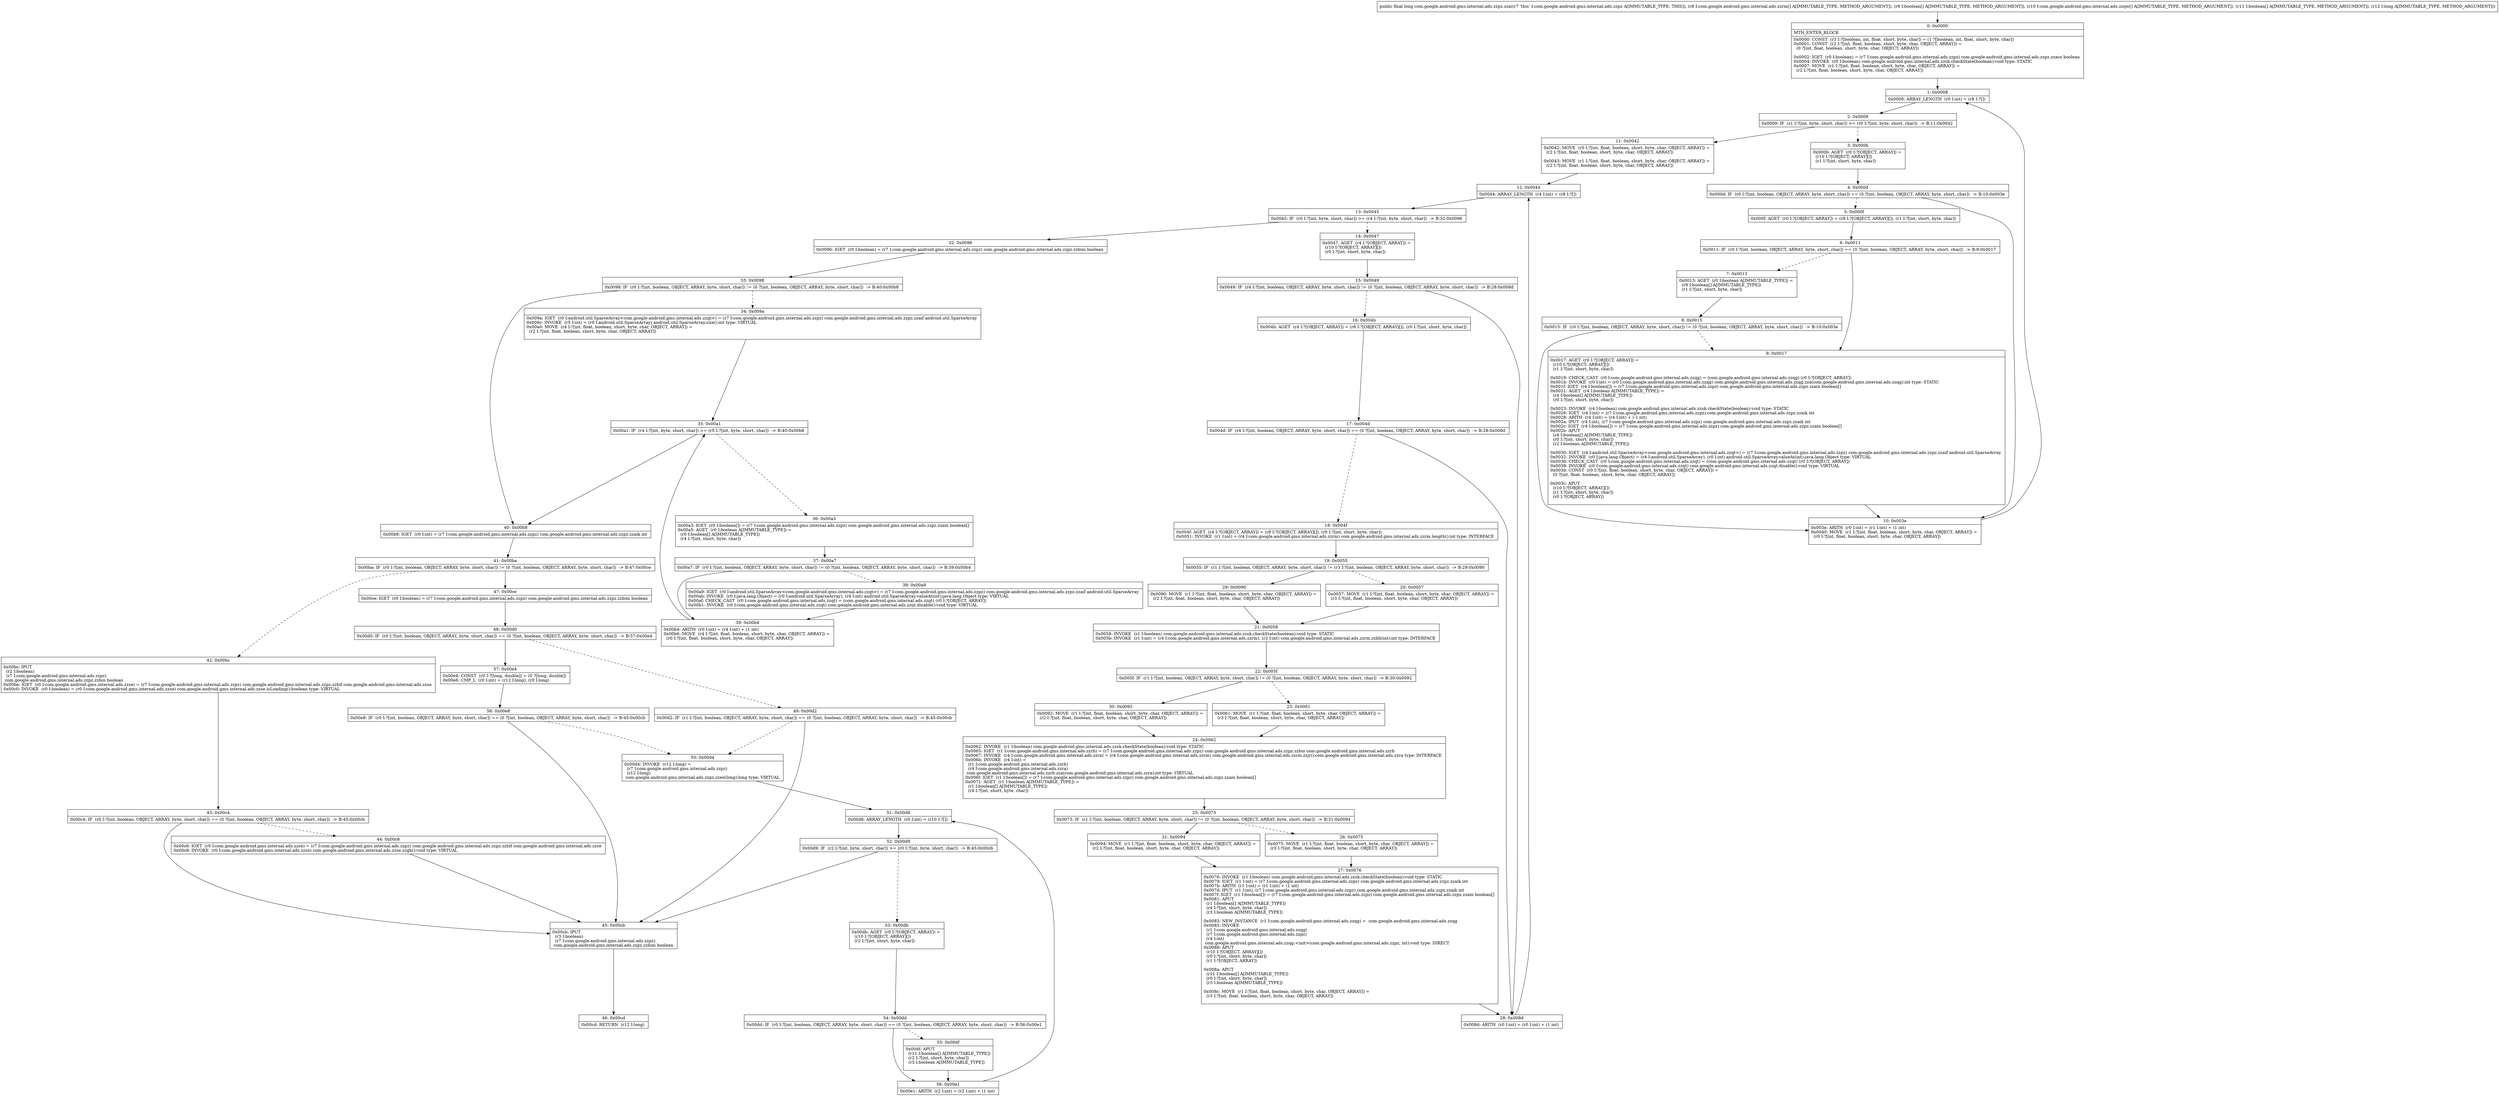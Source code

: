 digraph "CFG forcom.google.android.gms.internal.ads.zzpz.zza([Lcom\/google\/android\/gms\/internal\/ads\/zzrm;[Z[Lcom\/google\/android\/gms\/internal\/ads\/zzqw;[ZJ)J" {
Node_0 [shape=record,label="{0\:\ 0x0000|MTH_ENTER_BLOCK\l|0x0000: CONST  (r3 I:?[boolean, int, float, short, byte, char]) = (1 ?[boolean, int, float, short, byte, char]) \l0x0001: CONST  (r2 I:?[int, float, boolean, short, byte, char, OBJECT, ARRAY]) = \l  (0 ?[int, float, boolean, short, byte, char, OBJECT, ARRAY])\l \l0x0002: IGET  (r0 I:boolean) = (r7 I:com.google.android.gms.internal.ads.zzpz) com.google.android.gms.internal.ads.zzpz.zzacs boolean \l0x0004: INVOKE  (r0 I:boolean) com.google.android.gms.internal.ads.zzsk.checkState(boolean):void type: STATIC \l0x0007: MOVE  (r1 I:?[int, float, boolean, short, byte, char, OBJECT, ARRAY]) = \l  (r2 I:?[int, float, boolean, short, byte, char, OBJECT, ARRAY])\l \l}"];
Node_1 [shape=record,label="{1\:\ 0x0008|0x0008: ARRAY_LENGTH  (r0 I:int) = (r8 I:?[]) \l}"];
Node_2 [shape=record,label="{2\:\ 0x0009|0x0009: IF  (r1 I:?[int, byte, short, char]) \>= (r0 I:?[int, byte, short, char])  \-\> B:11:0x0042 \l}"];
Node_3 [shape=record,label="{3\:\ 0x000b|0x000b: AGET  (r0 I:?[OBJECT, ARRAY]) = \l  (r10 I:?[OBJECT, ARRAY][])\l  (r1 I:?[int, short, byte, char])\l \l}"];
Node_4 [shape=record,label="{4\:\ 0x000d|0x000d: IF  (r0 I:?[int, boolean, OBJECT, ARRAY, byte, short, char]) == (0 ?[int, boolean, OBJECT, ARRAY, byte, short, char])  \-\> B:10:0x003e \l}"];
Node_5 [shape=record,label="{5\:\ 0x000f|0x000f: AGET  (r0 I:?[OBJECT, ARRAY]) = (r8 I:?[OBJECT, ARRAY][]), (r1 I:?[int, short, byte, char]) \l}"];
Node_6 [shape=record,label="{6\:\ 0x0011|0x0011: IF  (r0 I:?[int, boolean, OBJECT, ARRAY, byte, short, char]) == (0 ?[int, boolean, OBJECT, ARRAY, byte, short, char])  \-\> B:9:0x0017 \l}"];
Node_7 [shape=record,label="{7\:\ 0x0013|0x0013: AGET  (r0 I:boolean A[IMMUTABLE_TYPE]) = \l  (r9 I:boolean[] A[IMMUTABLE_TYPE])\l  (r1 I:?[int, short, byte, char])\l \l}"];
Node_8 [shape=record,label="{8\:\ 0x0015|0x0015: IF  (r0 I:?[int, boolean, OBJECT, ARRAY, byte, short, char]) != (0 ?[int, boolean, OBJECT, ARRAY, byte, short, char])  \-\> B:10:0x003e \l}"];
Node_9 [shape=record,label="{9\:\ 0x0017|0x0017: AGET  (r0 I:?[OBJECT, ARRAY]) = \l  (r10 I:?[OBJECT, ARRAY][])\l  (r1 I:?[int, short, byte, char])\l \l0x0019: CHECK_CAST  (r0 I:com.google.android.gms.internal.ads.zzqg) = (com.google.android.gms.internal.ads.zzqg) (r0 I:?[OBJECT, ARRAY]) \l0x001b: INVOKE  (r0 I:int) = (r0 I:com.google.android.gms.internal.ads.zzqg) com.google.android.gms.internal.ads.zzqg.zza(com.google.android.gms.internal.ads.zzqg):int type: STATIC \l0x001f: IGET  (r4 I:boolean[]) = (r7 I:com.google.android.gms.internal.ads.zzpz) com.google.android.gms.internal.ads.zzpz.zzain boolean[] \l0x0021: AGET  (r4 I:boolean A[IMMUTABLE_TYPE]) = \l  (r4 I:boolean[] A[IMMUTABLE_TYPE])\l  (r0 I:?[int, short, byte, char])\l \l0x0023: INVOKE  (r4 I:boolean) com.google.android.gms.internal.ads.zzsk.checkState(boolean):void type: STATIC \l0x0026: IGET  (r4 I:int) = (r7 I:com.google.android.gms.internal.ads.zzpz) com.google.android.gms.internal.ads.zzpz.zzaik int \l0x0028: ARITH  (r4 I:int) = (r4 I:int) + (\-1 int) \l0x002a: IPUT  (r4 I:int), (r7 I:com.google.android.gms.internal.ads.zzpz) com.google.android.gms.internal.ads.zzpz.zzaik int \l0x002c: IGET  (r4 I:boolean[]) = (r7 I:com.google.android.gms.internal.ads.zzpz) com.google.android.gms.internal.ads.zzpz.zzain boolean[] \l0x002e: APUT  \l  (r4 I:boolean[] A[IMMUTABLE_TYPE])\l  (r0 I:?[int, short, byte, char])\l  (r2 I:boolean A[IMMUTABLE_TYPE])\l \l0x0030: IGET  (r4 I:android.util.SparseArray\<com.google.android.gms.internal.ads.zzqt\>) = (r7 I:com.google.android.gms.internal.ads.zzpz) com.google.android.gms.internal.ads.zzpz.zzaif android.util.SparseArray \l0x0032: INVOKE  (r0 I:java.lang.Object) = (r4 I:android.util.SparseArray), (r0 I:int) android.util.SparseArray.valueAt(int):java.lang.Object type: VIRTUAL \l0x0036: CHECK_CAST  (r0 I:com.google.android.gms.internal.ads.zzqt) = (com.google.android.gms.internal.ads.zzqt) (r0 I:?[OBJECT, ARRAY]) \l0x0038: INVOKE  (r0 I:com.google.android.gms.internal.ads.zzqt) com.google.android.gms.internal.ads.zzqt.disable():void type: VIRTUAL \l0x003b: CONST  (r0 I:?[int, float, boolean, short, byte, char, OBJECT, ARRAY]) = \l  (0 ?[int, float, boolean, short, byte, char, OBJECT, ARRAY])\l \l0x003c: APUT  \l  (r10 I:?[OBJECT, ARRAY][])\l  (r1 I:?[int, short, byte, char])\l  (r0 I:?[OBJECT, ARRAY])\l \l}"];
Node_10 [shape=record,label="{10\:\ 0x003e|0x003e: ARITH  (r0 I:int) = (r1 I:int) + (1 int) \l0x0040: MOVE  (r1 I:?[int, float, boolean, short, byte, char, OBJECT, ARRAY]) = \l  (r0 I:?[int, float, boolean, short, byte, char, OBJECT, ARRAY])\l \l}"];
Node_11 [shape=record,label="{11\:\ 0x0042|0x0042: MOVE  (r0 I:?[int, float, boolean, short, byte, char, OBJECT, ARRAY]) = \l  (r2 I:?[int, float, boolean, short, byte, char, OBJECT, ARRAY])\l \l0x0043: MOVE  (r1 I:?[int, float, boolean, short, byte, char, OBJECT, ARRAY]) = \l  (r2 I:?[int, float, boolean, short, byte, char, OBJECT, ARRAY])\l \l}"];
Node_12 [shape=record,label="{12\:\ 0x0044|0x0044: ARRAY_LENGTH  (r4 I:int) = (r8 I:?[]) \l}"];
Node_13 [shape=record,label="{13\:\ 0x0045|0x0045: IF  (r0 I:?[int, byte, short, char]) \>= (r4 I:?[int, byte, short, char])  \-\> B:32:0x0096 \l}"];
Node_14 [shape=record,label="{14\:\ 0x0047|0x0047: AGET  (r4 I:?[OBJECT, ARRAY]) = \l  (r10 I:?[OBJECT, ARRAY][])\l  (r0 I:?[int, short, byte, char])\l \l}"];
Node_15 [shape=record,label="{15\:\ 0x0049|0x0049: IF  (r4 I:?[int, boolean, OBJECT, ARRAY, byte, short, char]) != (0 ?[int, boolean, OBJECT, ARRAY, byte, short, char])  \-\> B:28:0x008d \l}"];
Node_16 [shape=record,label="{16\:\ 0x004b|0x004b: AGET  (r4 I:?[OBJECT, ARRAY]) = (r8 I:?[OBJECT, ARRAY][]), (r0 I:?[int, short, byte, char]) \l}"];
Node_17 [shape=record,label="{17\:\ 0x004d|0x004d: IF  (r4 I:?[int, boolean, OBJECT, ARRAY, byte, short, char]) == (0 ?[int, boolean, OBJECT, ARRAY, byte, short, char])  \-\> B:28:0x008d \l}"];
Node_18 [shape=record,label="{18\:\ 0x004f|0x004f: AGET  (r4 I:?[OBJECT, ARRAY]) = (r8 I:?[OBJECT, ARRAY][]), (r0 I:?[int, short, byte, char]) \l0x0051: INVOKE  (r1 I:int) = (r4 I:com.google.android.gms.internal.ads.zzrm) com.google.android.gms.internal.ads.zzrm.length():int type: INTERFACE \l}"];
Node_19 [shape=record,label="{19\:\ 0x0055|0x0055: IF  (r1 I:?[int, boolean, OBJECT, ARRAY, byte, short, char]) != (r3 I:?[int, boolean, OBJECT, ARRAY, byte, short, char])  \-\> B:29:0x0090 \l}"];
Node_20 [shape=record,label="{20\:\ 0x0057|0x0057: MOVE  (r1 I:?[int, float, boolean, short, byte, char, OBJECT, ARRAY]) = \l  (r3 I:?[int, float, boolean, short, byte, char, OBJECT, ARRAY])\l \l}"];
Node_21 [shape=record,label="{21\:\ 0x0058|0x0058: INVOKE  (r1 I:boolean) com.google.android.gms.internal.ads.zzsk.checkState(boolean):void type: STATIC \l0x005b: INVOKE  (r1 I:int) = (r4 I:com.google.android.gms.internal.ads.zzrm), (r2 I:int) com.google.android.gms.internal.ads.zzrm.zzbh(int):int type: INTERFACE \l}"];
Node_22 [shape=record,label="{22\:\ 0x005f|0x005f: IF  (r1 I:?[int, boolean, OBJECT, ARRAY, byte, short, char]) != (0 ?[int, boolean, OBJECT, ARRAY, byte, short, char])  \-\> B:30:0x0092 \l}"];
Node_23 [shape=record,label="{23\:\ 0x0061|0x0061: MOVE  (r1 I:?[int, float, boolean, short, byte, char, OBJECT, ARRAY]) = \l  (r3 I:?[int, float, boolean, short, byte, char, OBJECT, ARRAY])\l \l}"];
Node_24 [shape=record,label="{24\:\ 0x0062|0x0062: INVOKE  (r1 I:boolean) com.google.android.gms.internal.ads.zzsk.checkState(boolean):void type: STATIC \l0x0065: IGET  (r1 I:com.google.android.gms.internal.ads.zzrb) = (r7 I:com.google.android.gms.internal.ads.zzpz) com.google.android.gms.internal.ads.zzpz.zzbio com.google.android.gms.internal.ads.zzrb \l0x0067: INVOKE  (r4 I:com.google.android.gms.internal.ads.zzra) = (r4 I:com.google.android.gms.internal.ads.zzrm) com.google.android.gms.internal.ads.zzrm.zzjr():com.google.android.gms.internal.ads.zzra type: INTERFACE \l0x006b: INVOKE  (r4 I:int) = \l  (r1 I:com.google.android.gms.internal.ads.zzrb)\l  (r4 I:com.google.android.gms.internal.ads.zzra)\l com.google.android.gms.internal.ads.zzrb.zza(com.google.android.gms.internal.ads.zzra):int type: VIRTUAL \l0x006f: IGET  (r1 I:boolean[]) = (r7 I:com.google.android.gms.internal.ads.zzpz) com.google.android.gms.internal.ads.zzpz.zzain boolean[] \l0x0071: AGET  (r1 I:boolean A[IMMUTABLE_TYPE]) = \l  (r1 I:boolean[] A[IMMUTABLE_TYPE])\l  (r4 I:?[int, short, byte, char])\l \l}"];
Node_25 [shape=record,label="{25\:\ 0x0073|0x0073: IF  (r1 I:?[int, boolean, OBJECT, ARRAY, byte, short, char]) != (0 ?[int, boolean, OBJECT, ARRAY, byte, short, char])  \-\> B:31:0x0094 \l}"];
Node_26 [shape=record,label="{26\:\ 0x0075|0x0075: MOVE  (r1 I:?[int, float, boolean, short, byte, char, OBJECT, ARRAY]) = \l  (r3 I:?[int, float, boolean, short, byte, char, OBJECT, ARRAY])\l \l}"];
Node_27 [shape=record,label="{27\:\ 0x0076|0x0076: INVOKE  (r1 I:boolean) com.google.android.gms.internal.ads.zzsk.checkState(boolean):void type: STATIC \l0x0079: IGET  (r1 I:int) = (r7 I:com.google.android.gms.internal.ads.zzpz) com.google.android.gms.internal.ads.zzpz.zzaik int \l0x007b: ARITH  (r1 I:int) = (r1 I:int) + (1 int) \l0x007d: IPUT  (r1 I:int), (r7 I:com.google.android.gms.internal.ads.zzpz) com.google.android.gms.internal.ads.zzpz.zzaik int \l0x007f: IGET  (r1 I:boolean[]) = (r7 I:com.google.android.gms.internal.ads.zzpz) com.google.android.gms.internal.ads.zzpz.zzain boolean[] \l0x0081: APUT  \l  (r1 I:boolean[] A[IMMUTABLE_TYPE])\l  (r4 I:?[int, short, byte, char])\l  (r3 I:boolean A[IMMUTABLE_TYPE])\l \l0x0083: NEW_INSTANCE  (r1 I:com.google.android.gms.internal.ads.zzqg) =  com.google.android.gms.internal.ads.zzqg \l0x0085: INVOKE  \l  (r1 I:com.google.android.gms.internal.ads.zzqg)\l  (r7 I:com.google.android.gms.internal.ads.zzpz)\l  (r4 I:int)\l com.google.android.gms.internal.ads.zzqg.\<init\>(com.google.android.gms.internal.ads.zzpz, int):void type: DIRECT \l0x0088: APUT  \l  (r10 I:?[OBJECT, ARRAY][])\l  (r0 I:?[int, short, byte, char])\l  (r1 I:?[OBJECT, ARRAY])\l \l0x008a: APUT  \l  (r11 I:boolean[] A[IMMUTABLE_TYPE])\l  (r0 I:?[int, short, byte, char])\l  (r3 I:boolean A[IMMUTABLE_TYPE])\l \l0x008c: MOVE  (r1 I:?[int, float, boolean, short, byte, char, OBJECT, ARRAY]) = \l  (r3 I:?[int, float, boolean, short, byte, char, OBJECT, ARRAY])\l \l}"];
Node_28 [shape=record,label="{28\:\ 0x008d|0x008d: ARITH  (r0 I:int) = (r0 I:int) + (1 int) \l}"];
Node_29 [shape=record,label="{29\:\ 0x0090|0x0090: MOVE  (r1 I:?[int, float, boolean, short, byte, char, OBJECT, ARRAY]) = \l  (r2 I:?[int, float, boolean, short, byte, char, OBJECT, ARRAY])\l \l}"];
Node_30 [shape=record,label="{30\:\ 0x0092|0x0092: MOVE  (r1 I:?[int, float, boolean, short, byte, char, OBJECT, ARRAY]) = \l  (r2 I:?[int, float, boolean, short, byte, char, OBJECT, ARRAY])\l \l}"];
Node_31 [shape=record,label="{31\:\ 0x0094|0x0094: MOVE  (r1 I:?[int, float, boolean, short, byte, char, OBJECT, ARRAY]) = \l  (r2 I:?[int, float, boolean, short, byte, char, OBJECT, ARRAY])\l \l}"];
Node_32 [shape=record,label="{32\:\ 0x0096|0x0096: IGET  (r0 I:boolean) = (r7 I:com.google.android.gms.internal.ads.zzpz) com.google.android.gms.internal.ads.zzpz.zzbim boolean \l}"];
Node_33 [shape=record,label="{33\:\ 0x0098|0x0098: IF  (r0 I:?[int, boolean, OBJECT, ARRAY, byte, short, char]) != (0 ?[int, boolean, OBJECT, ARRAY, byte, short, char])  \-\> B:40:0x00b8 \l}"];
Node_34 [shape=record,label="{34\:\ 0x009a|0x009a: IGET  (r0 I:android.util.SparseArray\<com.google.android.gms.internal.ads.zzqt\>) = (r7 I:com.google.android.gms.internal.ads.zzpz) com.google.android.gms.internal.ads.zzpz.zzaif android.util.SparseArray \l0x009c: INVOKE  (r5 I:int) = (r0 I:android.util.SparseArray) android.util.SparseArray.size():int type: VIRTUAL \l0x00a0: MOVE  (r4 I:?[int, float, boolean, short, byte, char, OBJECT, ARRAY]) = \l  (r2 I:?[int, float, boolean, short, byte, char, OBJECT, ARRAY])\l \l}"];
Node_35 [shape=record,label="{35\:\ 0x00a1|0x00a1: IF  (r4 I:?[int, byte, short, char]) \>= (r5 I:?[int, byte, short, char])  \-\> B:40:0x00b8 \l}"];
Node_36 [shape=record,label="{36\:\ 0x00a3|0x00a3: IGET  (r0 I:boolean[]) = (r7 I:com.google.android.gms.internal.ads.zzpz) com.google.android.gms.internal.ads.zzpz.zzain boolean[] \l0x00a5: AGET  (r0 I:boolean A[IMMUTABLE_TYPE]) = \l  (r0 I:boolean[] A[IMMUTABLE_TYPE])\l  (r4 I:?[int, short, byte, char])\l \l}"];
Node_37 [shape=record,label="{37\:\ 0x00a7|0x00a7: IF  (r0 I:?[int, boolean, OBJECT, ARRAY, byte, short, char]) != (0 ?[int, boolean, OBJECT, ARRAY, byte, short, char])  \-\> B:39:0x00b4 \l}"];
Node_38 [shape=record,label="{38\:\ 0x00a9|0x00a9: IGET  (r0 I:android.util.SparseArray\<com.google.android.gms.internal.ads.zzqt\>) = (r7 I:com.google.android.gms.internal.ads.zzpz) com.google.android.gms.internal.ads.zzpz.zzaif android.util.SparseArray \l0x00ab: INVOKE  (r0 I:java.lang.Object) = (r0 I:android.util.SparseArray), (r4 I:int) android.util.SparseArray.valueAt(int):java.lang.Object type: VIRTUAL \l0x00af: CHECK_CAST  (r0 I:com.google.android.gms.internal.ads.zzqt) = (com.google.android.gms.internal.ads.zzqt) (r0 I:?[OBJECT, ARRAY]) \l0x00b1: INVOKE  (r0 I:com.google.android.gms.internal.ads.zzqt) com.google.android.gms.internal.ads.zzqt.disable():void type: VIRTUAL \l}"];
Node_39 [shape=record,label="{39\:\ 0x00b4|0x00b4: ARITH  (r0 I:int) = (r4 I:int) + (1 int) \l0x00b6: MOVE  (r4 I:?[int, float, boolean, short, byte, char, OBJECT, ARRAY]) = \l  (r0 I:?[int, float, boolean, short, byte, char, OBJECT, ARRAY])\l \l}"];
Node_40 [shape=record,label="{40\:\ 0x00b8|0x00b8: IGET  (r0 I:int) = (r7 I:com.google.android.gms.internal.ads.zzpz) com.google.android.gms.internal.ads.zzpz.zzaik int \l}"];
Node_41 [shape=record,label="{41\:\ 0x00ba|0x00ba: IF  (r0 I:?[int, boolean, OBJECT, ARRAY, byte, short, char]) != (0 ?[int, boolean, OBJECT, ARRAY, byte, short, char])  \-\> B:47:0x00ce \l}"];
Node_42 [shape=record,label="{42\:\ 0x00bc|0x00bc: IPUT  \l  (r2 I:boolean)\l  (r7 I:com.google.android.gms.internal.ads.zzpz)\l com.google.android.gms.internal.ads.zzpz.zzbin boolean \l0x00be: IGET  (r0 I:com.google.android.gms.internal.ads.zzse) = (r7 I:com.google.android.gms.internal.ads.zzpz) com.google.android.gms.internal.ads.zzpz.zzbif com.google.android.gms.internal.ads.zzse \l0x00c0: INVOKE  (r0 I:boolean) = (r0 I:com.google.android.gms.internal.ads.zzse) com.google.android.gms.internal.ads.zzse.isLoading():boolean type: VIRTUAL \l}"];
Node_43 [shape=record,label="{43\:\ 0x00c4|0x00c4: IF  (r0 I:?[int, boolean, OBJECT, ARRAY, byte, short, char]) == (0 ?[int, boolean, OBJECT, ARRAY, byte, short, char])  \-\> B:45:0x00cb \l}"];
Node_44 [shape=record,label="{44\:\ 0x00c6|0x00c6: IGET  (r0 I:com.google.android.gms.internal.ads.zzse) = (r7 I:com.google.android.gms.internal.ads.zzpz) com.google.android.gms.internal.ads.zzpz.zzbif com.google.android.gms.internal.ads.zzse \l0x00c8: INVOKE  (r0 I:com.google.android.gms.internal.ads.zzse) com.google.android.gms.internal.ads.zzse.zzgb():void type: VIRTUAL \l}"];
Node_45 [shape=record,label="{45\:\ 0x00cb|0x00cb: IPUT  \l  (r3 I:boolean)\l  (r7 I:com.google.android.gms.internal.ads.zzpz)\l com.google.android.gms.internal.ads.zzpz.zzbim boolean \l}"];
Node_46 [shape=record,label="{46\:\ 0x00cd|0x00cd: RETURN  (r12 I:long) \l}"];
Node_47 [shape=record,label="{47\:\ 0x00ce|0x00ce: IGET  (r0 I:boolean) = (r7 I:com.google.android.gms.internal.ads.zzpz) com.google.android.gms.internal.ads.zzpz.zzbim boolean \l}"];
Node_48 [shape=record,label="{48\:\ 0x00d0|0x00d0: IF  (r0 I:?[int, boolean, OBJECT, ARRAY, byte, short, char]) == (0 ?[int, boolean, OBJECT, ARRAY, byte, short, char])  \-\> B:57:0x00e4 \l}"];
Node_49 [shape=record,label="{49\:\ 0x00d2|0x00d2: IF  (r1 I:?[int, boolean, OBJECT, ARRAY, byte, short, char]) == (0 ?[int, boolean, OBJECT, ARRAY, byte, short, char])  \-\> B:45:0x00cb \l}"];
Node_50 [shape=record,label="{50\:\ 0x00d4|0x00d4: INVOKE  (r12 I:long) = \l  (r7 I:com.google.android.gms.internal.ads.zzpz)\l  (r12 I:long)\l com.google.android.gms.internal.ads.zzpz.zzen(long):long type: VIRTUAL \l}"];
Node_51 [shape=record,label="{51\:\ 0x00d8|0x00d8: ARRAY_LENGTH  (r0 I:int) = (r10 I:?[]) \l}"];
Node_52 [shape=record,label="{52\:\ 0x00d9|0x00d9: IF  (r2 I:?[int, byte, short, char]) \>= (r0 I:?[int, byte, short, char])  \-\> B:45:0x00cb \l}"];
Node_53 [shape=record,label="{53\:\ 0x00db|0x00db: AGET  (r0 I:?[OBJECT, ARRAY]) = \l  (r10 I:?[OBJECT, ARRAY][])\l  (r2 I:?[int, short, byte, char])\l \l}"];
Node_54 [shape=record,label="{54\:\ 0x00dd|0x00dd: IF  (r0 I:?[int, boolean, OBJECT, ARRAY, byte, short, char]) == (0 ?[int, boolean, OBJECT, ARRAY, byte, short, char])  \-\> B:56:0x00e1 \l}"];
Node_55 [shape=record,label="{55\:\ 0x00df|0x00df: APUT  \l  (r11 I:boolean[] A[IMMUTABLE_TYPE])\l  (r2 I:?[int, short, byte, char])\l  (r3 I:boolean A[IMMUTABLE_TYPE])\l \l}"];
Node_56 [shape=record,label="{56\:\ 0x00e1|0x00e1: ARITH  (r2 I:int) = (r2 I:int) + (1 int) \l}"];
Node_57 [shape=record,label="{57\:\ 0x00e4|0x00e4: CONST  (r0 I:?[long, double]) = (0 ?[long, double]) \l0x00e6: CMP_L  (r0 I:int) = (r12 I:long), (r0 I:long) \l}"];
Node_58 [shape=record,label="{58\:\ 0x00e8|0x00e8: IF  (r0 I:?[int, boolean, OBJECT, ARRAY, byte, short, char]) == (0 ?[int, boolean, OBJECT, ARRAY, byte, short, char])  \-\> B:45:0x00cb \l}"];
MethodNode[shape=record,label="{public final long com.google.android.gms.internal.ads.zzpz.zza((r7 'this' I:com.google.android.gms.internal.ads.zzpz A[IMMUTABLE_TYPE, THIS]), (r8 I:com.google.android.gms.internal.ads.zzrm[] A[IMMUTABLE_TYPE, METHOD_ARGUMENT]), (r9 I:boolean[] A[IMMUTABLE_TYPE, METHOD_ARGUMENT]), (r10 I:com.google.android.gms.internal.ads.zzqw[] A[IMMUTABLE_TYPE, METHOD_ARGUMENT]), (r11 I:boolean[] A[IMMUTABLE_TYPE, METHOD_ARGUMENT]), (r12 I:long A[IMMUTABLE_TYPE, METHOD_ARGUMENT])) }"];
MethodNode -> Node_0;
Node_0 -> Node_1;
Node_1 -> Node_2;
Node_2 -> Node_3[style=dashed];
Node_2 -> Node_11;
Node_3 -> Node_4;
Node_4 -> Node_5[style=dashed];
Node_4 -> Node_10;
Node_5 -> Node_6;
Node_6 -> Node_7[style=dashed];
Node_6 -> Node_9;
Node_7 -> Node_8;
Node_8 -> Node_9[style=dashed];
Node_8 -> Node_10;
Node_9 -> Node_10;
Node_10 -> Node_1;
Node_11 -> Node_12;
Node_12 -> Node_13;
Node_13 -> Node_14[style=dashed];
Node_13 -> Node_32;
Node_14 -> Node_15;
Node_15 -> Node_16[style=dashed];
Node_15 -> Node_28;
Node_16 -> Node_17;
Node_17 -> Node_18[style=dashed];
Node_17 -> Node_28;
Node_18 -> Node_19;
Node_19 -> Node_20[style=dashed];
Node_19 -> Node_29;
Node_20 -> Node_21;
Node_21 -> Node_22;
Node_22 -> Node_23[style=dashed];
Node_22 -> Node_30;
Node_23 -> Node_24;
Node_24 -> Node_25;
Node_25 -> Node_26[style=dashed];
Node_25 -> Node_31;
Node_26 -> Node_27;
Node_27 -> Node_28;
Node_28 -> Node_12;
Node_29 -> Node_21;
Node_30 -> Node_24;
Node_31 -> Node_27;
Node_32 -> Node_33;
Node_33 -> Node_34[style=dashed];
Node_33 -> Node_40;
Node_34 -> Node_35;
Node_35 -> Node_36[style=dashed];
Node_35 -> Node_40;
Node_36 -> Node_37;
Node_37 -> Node_38[style=dashed];
Node_37 -> Node_39;
Node_38 -> Node_39;
Node_39 -> Node_35;
Node_40 -> Node_41;
Node_41 -> Node_42[style=dashed];
Node_41 -> Node_47;
Node_42 -> Node_43;
Node_43 -> Node_44[style=dashed];
Node_43 -> Node_45;
Node_44 -> Node_45;
Node_45 -> Node_46;
Node_47 -> Node_48;
Node_48 -> Node_49[style=dashed];
Node_48 -> Node_57;
Node_49 -> Node_45;
Node_49 -> Node_50[style=dashed];
Node_50 -> Node_51;
Node_51 -> Node_52;
Node_52 -> Node_45;
Node_52 -> Node_53[style=dashed];
Node_53 -> Node_54;
Node_54 -> Node_55[style=dashed];
Node_54 -> Node_56;
Node_55 -> Node_56;
Node_56 -> Node_51;
Node_57 -> Node_58;
Node_58 -> Node_45;
Node_58 -> Node_50[style=dashed];
}

